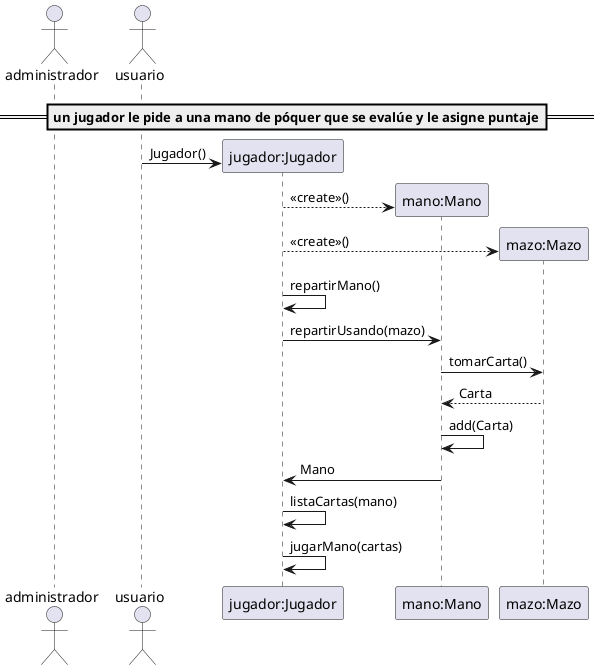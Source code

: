 @startuml
actor "administrador" as admin
actor "usuario" as user
==un jugador le pide a una mano de póquer que se evalúe y le asigne puntaje==
user -> "jugador:Jugador" as jugador ** :Jugador()
jugador --> "mano:Mano" as mano ** :<<create>>()
jugador --> "mazo:Mazo" as mazo ** :<<create>>()
jugador -> jugador : repartirMano()
jugador -> mano : repartirUsando(mazo)
mano -> mazo : tomarCarta()
mazo --> mano : Carta
mano -> mano : add(Carta)
mano -> jugador : Mano
jugador -> jugador : listaCartas(mano)
jugador -> jugador : jugarMano(cartas)
@enduml